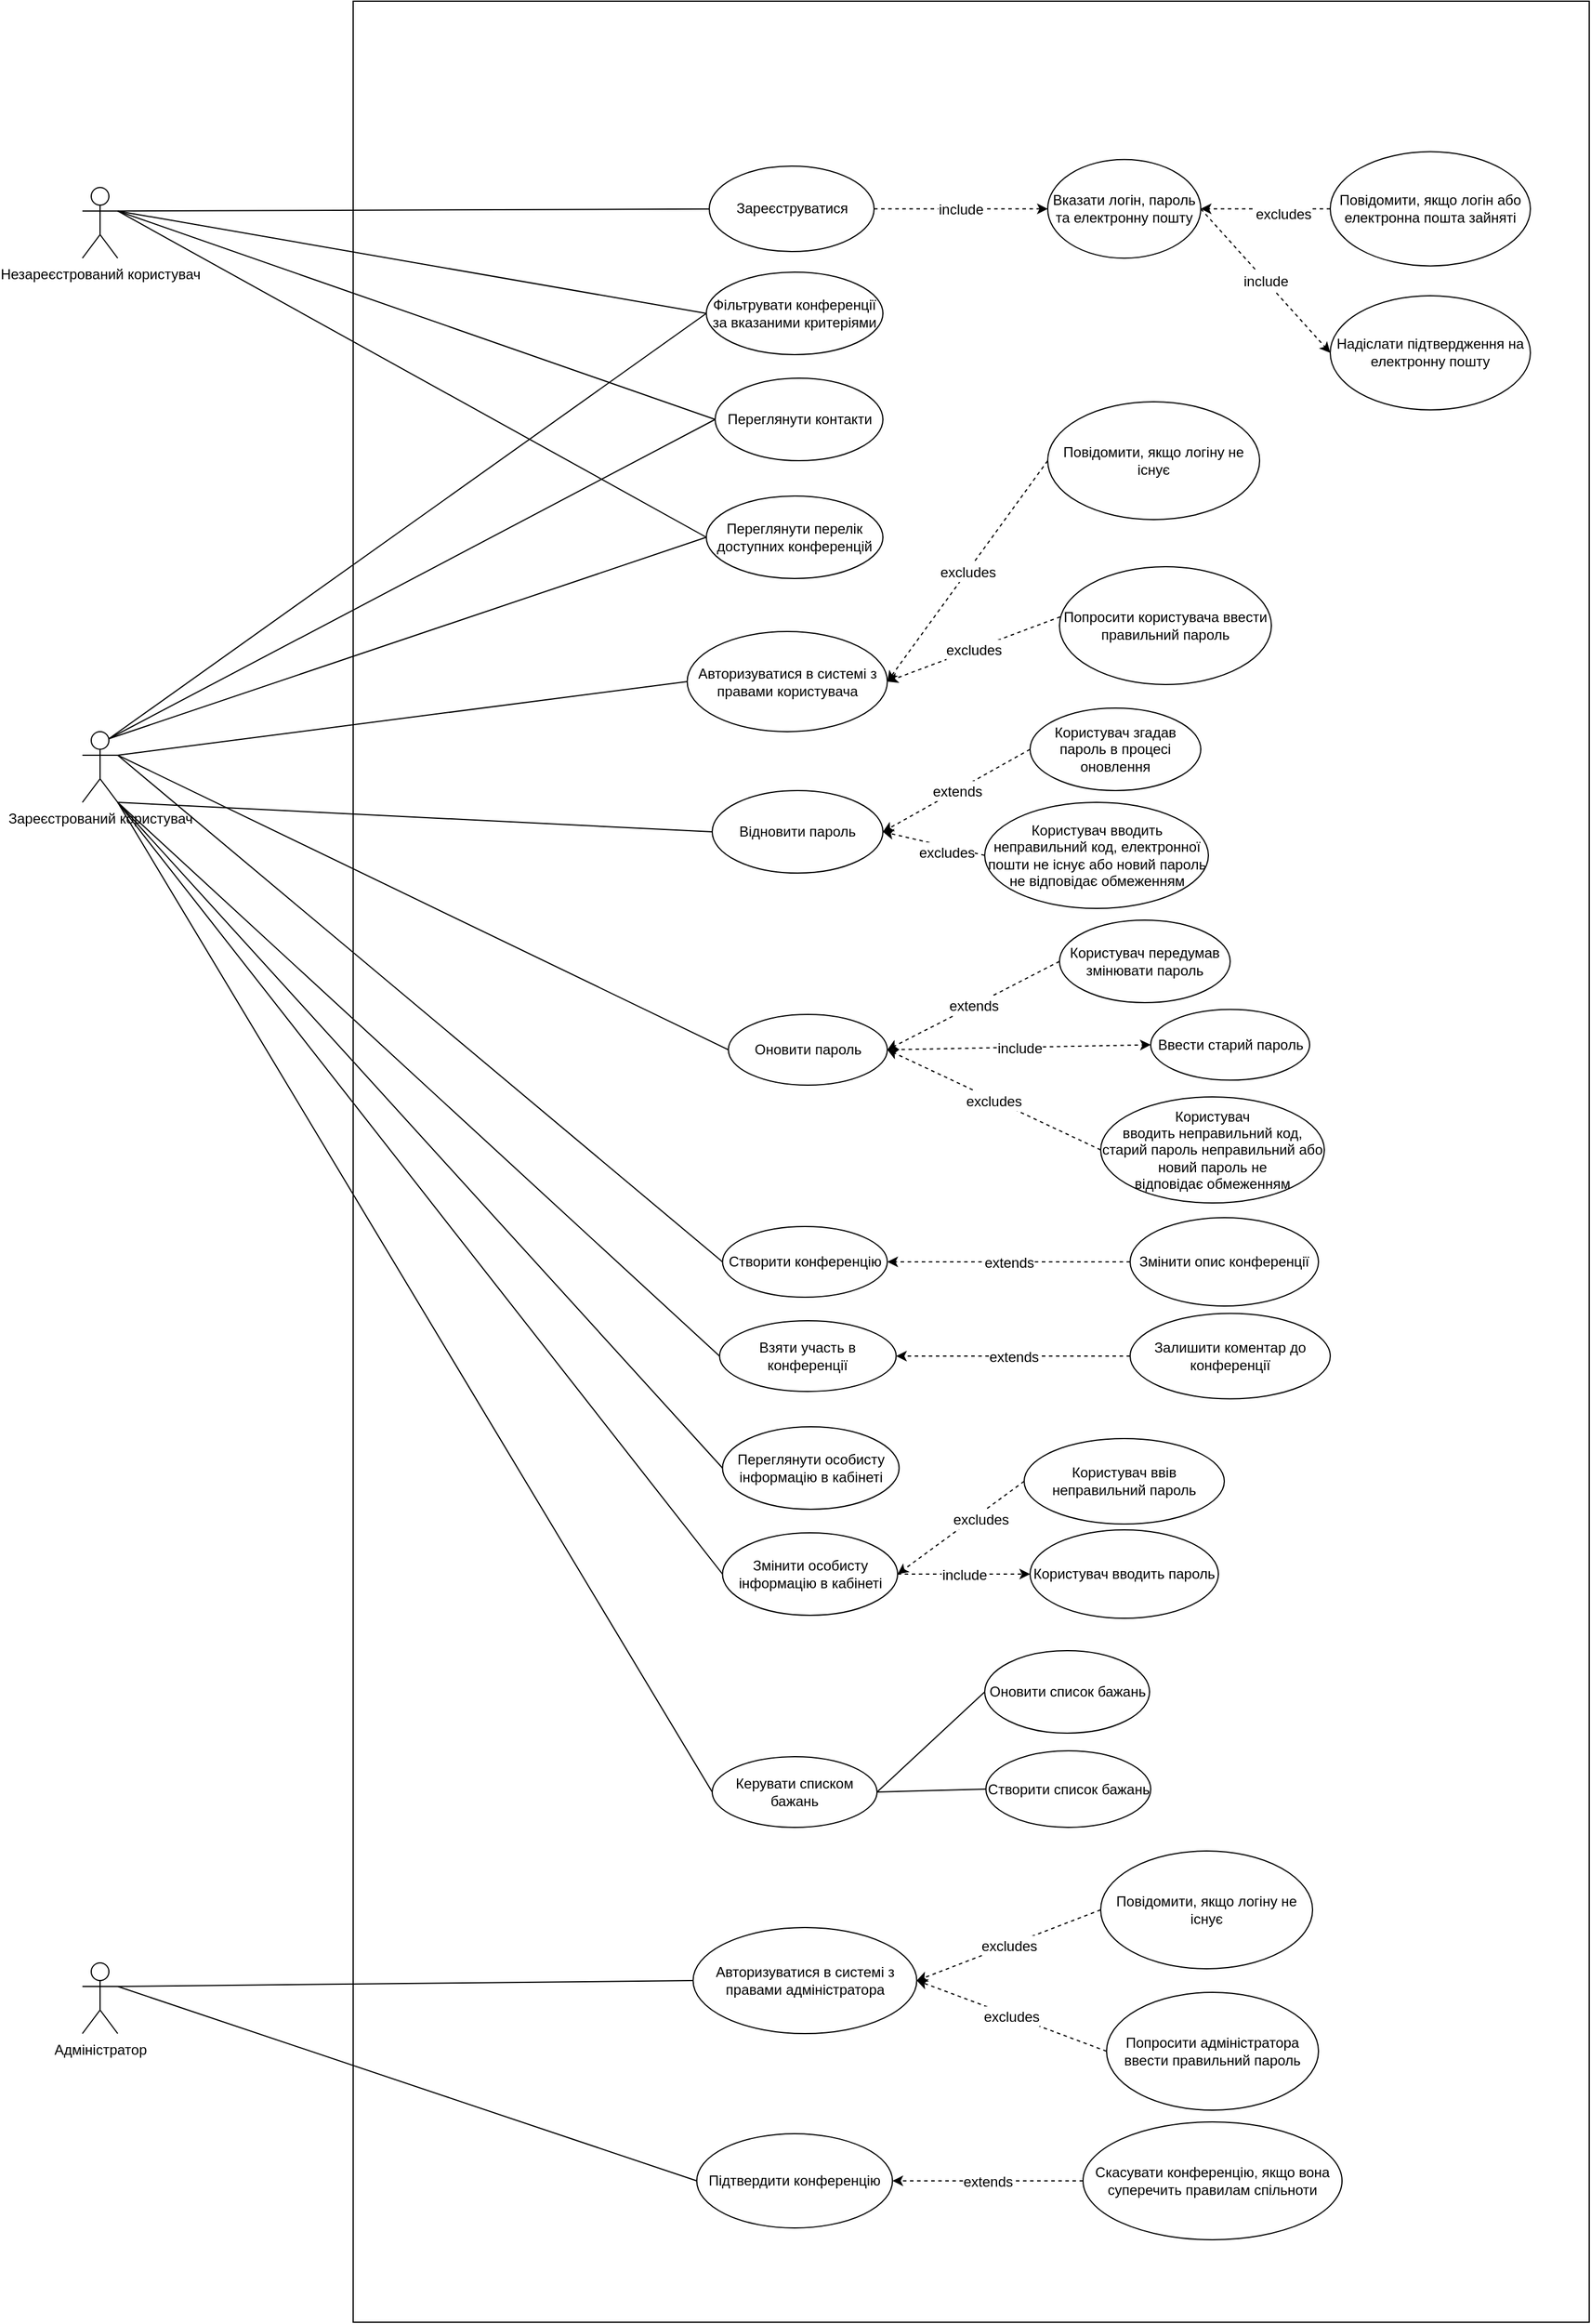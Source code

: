 <mxfile version="20.8.23" type="device"><diagram name="Сторінка-1" id="dwPPYF6PwODiz3bmxf0D"><mxGraphModel dx="1909" dy="998" grid="1" gridSize="10" guides="1" tooltips="1" connect="1" arrows="1" fold="1" page="1" pageScale="1" pageWidth="2339" pageHeight="3300" math="0" shadow="0"><root><mxCell id="0"/><mxCell id="1" parent="0"/><mxCell id="CGU_GBIDZsUEm7yFm0Sj-120" value="" style="rounded=0;whiteSpace=wrap;html=1;fontSize=12;" parent="1" vertex="1"><mxGeometry x="590" y="330" width="1050" height="1970" as="geometry"/></mxCell><mxCell id="CGU_GBIDZsUEm7yFm0Sj-1" value="Незареєстрований користувач" style="shape=umlActor;verticalLabelPosition=bottom;verticalAlign=top;html=1;outlineConnect=0;" parent="1" vertex="1"><mxGeometry x="360" y="488.13" width="30" height="60" as="geometry"/></mxCell><mxCell id="CGU_GBIDZsUEm7yFm0Sj-2" value="Зареєстрований користувач" style="shape=umlActor;verticalLabelPosition=bottom;verticalAlign=top;html=1;outlineConnect=0;" parent="1" vertex="1"><mxGeometry x="360" y="950" width="30" height="60" as="geometry"/></mxCell><mxCell id="CGU_GBIDZsUEm7yFm0Sj-3" value="Адміністратор" style="shape=umlActor;verticalLabelPosition=bottom;verticalAlign=top;html=1;outlineConnect=0;" parent="1" vertex="1"><mxGeometry x="360" y="1995" width="30" height="60" as="geometry"/></mxCell><mxCell id="CGU_GBIDZsUEm7yFm0Sj-16" value="Зареєструватися" style="ellipse;whiteSpace=wrap;html=1;" parent="1" vertex="1"><mxGeometry x="892.5" y="470" width="140" height="72.5" as="geometry"/></mxCell><mxCell id="CGU_GBIDZsUEm7yFm0Sj-24" value="" style="endArrow=none;html=1;rounded=0;exitX=1;exitY=0.333;exitDx=0;exitDy=0;exitPerimeter=0;" parent="1" source="CGU_GBIDZsUEm7yFm0Sj-1" target="CGU_GBIDZsUEm7yFm0Sj-16" edge="1"><mxGeometry width="50" height="50" relative="1" as="geometry"><mxPoint x="710" y="600" as="sourcePoint"/><mxPoint x="830" y="570" as="targetPoint"/></mxGeometry></mxCell><mxCell id="CGU_GBIDZsUEm7yFm0Sj-25" value="Вказати логін, пароль та електронну пошту" style="ellipse;whiteSpace=wrap;html=1;" parent="1" vertex="1"><mxGeometry x="1180" y="464.38" width="130" height="83.75" as="geometry"/></mxCell><mxCell id="CGU_GBIDZsUEm7yFm0Sj-26" value="Оновити пароль" style="ellipse;whiteSpace=wrap;html=1;" parent="1" vertex="1"><mxGeometry x="908.75" y="1190" width="135" height="60" as="geometry"/></mxCell><mxCell id="CGU_GBIDZsUEm7yFm0Sj-27" value="Взяти участь в конференції" style="ellipse;whiteSpace=wrap;html=1;" parent="1" vertex="1"><mxGeometry x="901.25" y="1450" width="150" height="60" as="geometry"/></mxCell><mxCell id="CGU_GBIDZsUEm7yFm0Sj-28" value="Створити конференцію" style="ellipse;whiteSpace=wrap;html=1;" parent="1" vertex="1"><mxGeometry x="903.76" y="1370" width="140" height="60" as="geometry"/></mxCell><mxCell id="CGU_GBIDZsUEm7yFm0Sj-30" value="Повідомити, якщо логін або електронна пошта зайняті" style="ellipse;whiteSpace=wrap;html=1;" parent="1" vertex="1"><mxGeometry x="1420" y="457.81" width="170" height="96.88" as="geometry"/></mxCell><mxCell id="CGU_GBIDZsUEm7yFm0Sj-31" value="Відновити пароль" style="ellipse;whiteSpace=wrap;html=1;" parent="1" vertex="1"><mxGeometry x="895" y="1000" width="145" height="70" as="geometry"/></mxCell><mxCell id="CGU_GBIDZsUEm7yFm0Sj-34" value="&lt;font style=&quot;font-size: 12px;&quot;&gt;include&lt;/font&gt;" style="html=1;labelBackgroundColor=#ffffff;startArrow=none;startFill=0;startSize=6;endArrow=classic;endFill=1;endSize=6;jettySize=auto;orthogonalLoop=1;strokeWidth=1;dashed=1;fontSize=14;rounded=0;exitX=1;exitY=0.5;exitDx=0;exitDy=0;entryX=0;entryY=0.5;entryDx=0;entryDy=0;" parent="1" source="CGU_GBIDZsUEm7yFm0Sj-16" target="CGU_GBIDZsUEm7yFm0Sj-25" edge="1"><mxGeometry width="60" height="60" relative="1" as="geometry"><mxPoint x="1060" y="690" as="sourcePoint"/><mxPoint x="1120" y="630" as="targetPoint"/></mxGeometry></mxCell><mxCell id="CGU_GBIDZsUEm7yFm0Sj-36" value="&lt;span style=&quot;font-size: 12px;&quot;&gt;excludes&lt;/span&gt;" style="html=1;labelBackgroundColor=#ffffff;startArrow=none;startFill=0;startSize=6;endArrow=classic;endFill=1;endSize=6;jettySize=auto;orthogonalLoop=1;strokeWidth=1;dashed=1;fontSize=14;rounded=0;exitX=0;exitY=0.5;exitDx=0;exitDy=0;entryX=1;entryY=0.5;entryDx=0;entryDy=0;" parent="1" source="CGU_GBIDZsUEm7yFm0Sj-30" target="CGU_GBIDZsUEm7yFm0Sj-25" edge="1"><mxGeometry x="-0.273" y="4" width="60" height="60" relative="1" as="geometry"><mxPoint x="1040" y="610" as="sourcePoint"/><mxPoint x="1190" y="610" as="targetPoint"/><mxPoint as="offset"/></mxGeometry></mxCell><mxCell id="CGU_GBIDZsUEm7yFm0Sj-37" value="" style="endArrow=none;html=1;rounded=0;entryX=0;entryY=0.5;entryDx=0;entryDy=0;exitX=1;exitY=0.333;exitDx=0;exitDy=0;exitPerimeter=0;" parent="1" source="CGU_GBIDZsUEm7yFm0Sj-2" target="CGU_GBIDZsUEm7yFm0Sj-149" edge="1"><mxGeometry width="50" height="50" relative="1" as="geometry"><mxPoint x="710" y="990" as="sourcePoint"/><mxPoint x="865.0" y="915" as="targetPoint"/></mxGeometry></mxCell><mxCell id="CGU_GBIDZsUEm7yFm0Sj-39" value="" style="endArrow=none;html=1;rounded=0;entryX=0;entryY=0.5;entryDx=0;entryDy=0;exitX=1;exitY=0.333;exitDx=0;exitDy=0;exitPerimeter=0;" parent="1" source="CGU_GBIDZsUEm7yFm0Sj-3" target="CGU_GBIDZsUEm7yFm0Sj-155" edge="1"><mxGeometry width="50" height="50" relative="1" as="geometry"><mxPoint x="730" y="1440" as="sourcePoint"/><mxPoint x="870.0" y="2005" as="targetPoint"/></mxGeometry></mxCell><mxCell id="CGU_GBIDZsUEm7yFm0Sj-40" value="" style="endArrow=none;html=1;rounded=0;entryX=0;entryY=0.5;entryDx=0;entryDy=0;exitX=1;exitY=1;exitDx=0;exitDy=0;exitPerimeter=0;" parent="1" source="CGU_GBIDZsUEm7yFm0Sj-2" target="CGU_GBIDZsUEm7yFm0Sj-31" edge="1"><mxGeometry width="50" height="50" relative="1" as="geometry"><mxPoint x="720" y="1000" as="sourcePoint"/><mxPoint x="910" y="800" as="targetPoint"/></mxGeometry></mxCell><mxCell id="CGU_GBIDZsUEm7yFm0Sj-41" value="" style="endArrow=none;html=1;rounded=0;entryX=0;entryY=0.5;entryDx=0;entryDy=0;exitX=1;exitY=0.333;exitDx=0;exitDy=0;exitPerimeter=0;" parent="1" source="CGU_GBIDZsUEm7yFm0Sj-2" target="CGU_GBIDZsUEm7yFm0Sj-26" edge="1"><mxGeometry width="50" height="50" relative="1" as="geometry"><mxPoint x="730" y="1010" as="sourcePoint"/><mxPoint x="920" y="875" as="targetPoint"/></mxGeometry></mxCell><mxCell id="CGU_GBIDZsUEm7yFm0Sj-42" value="" style="endArrow=none;html=1;rounded=0;entryX=0;entryY=0.5;entryDx=0;entryDy=0;exitX=1;exitY=0.333;exitDx=0;exitDy=0;exitPerimeter=0;" parent="1" source="CGU_GBIDZsUEm7yFm0Sj-2" target="CGU_GBIDZsUEm7yFm0Sj-28" edge="1"><mxGeometry width="50" height="50" relative="1" as="geometry"><mxPoint x="740" y="1020" as="sourcePoint"/><mxPoint x="915" y="965" as="targetPoint"/></mxGeometry></mxCell><mxCell id="CGU_GBIDZsUEm7yFm0Sj-54" value="Створити список бажань" style="ellipse;whiteSpace=wrap;html=1;" parent="1" vertex="1"><mxGeometry x="1127.5" y="1815" width="140" height="65" as="geometry"/></mxCell><mxCell id="CGU_GBIDZsUEm7yFm0Sj-55" value="Переглянути перелік доступних конференцій" style="ellipse;whiteSpace=wrap;html=1;" parent="1" vertex="1"><mxGeometry x="890" y="750" width="150" height="70" as="geometry"/></mxCell><mxCell id="CGU_GBIDZsUEm7yFm0Sj-56" value="Фільтрувати конференції за вказаними критеріями" style="ellipse;whiteSpace=wrap;html=1;" parent="1" vertex="1"><mxGeometry x="890" y="560" width="150" height="70" as="geometry"/></mxCell><mxCell id="CGU_GBIDZsUEm7yFm0Sj-57" value="Переглянути особисту інформацію в кабінеті" style="ellipse;whiteSpace=wrap;html=1;" parent="1" vertex="1"><mxGeometry x="903.75" y="1540" width="150" height="70" as="geometry"/></mxCell><mxCell id="CGU_GBIDZsUEm7yFm0Sj-58" value="Змінити особисту інформацію в кабінеті" style="ellipse;whiteSpace=wrap;html=1;" parent="1" vertex="1"><mxGeometry x="903.75" y="1630" width="148.75" height="70" as="geometry"/></mxCell><mxCell id="CGU_GBIDZsUEm7yFm0Sj-59" value="Керувати списком бажань" style="ellipse;whiteSpace=wrap;html=1;" parent="1" vertex="1"><mxGeometry x="895" y="1820" width="140" height="60" as="geometry"/></mxCell><mxCell id="CGU_GBIDZsUEm7yFm0Sj-60" value="Оновити список бажань" style="ellipse;whiteSpace=wrap;html=1;" parent="1" vertex="1"><mxGeometry x="1126.5" y="1730" width="140" height="70" as="geometry"/></mxCell><mxCell id="CGU_GBIDZsUEm7yFm0Sj-62" value="Переглянути контакти" style="ellipse;whiteSpace=wrap;html=1;" parent="1" vertex="1"><mxGeometry x="897.5" y="650" width="142.5" height="70" as="geometry"/></mxCell><mxCell id="CGU_GBIDZsUEm7yFm0Sj-63" value="Підтвердити конференцію" style="ellipse;whiteSpace=wrap;html=1;" parent="1" vertex="1"><mxGeometry x="881.88" y="2140" width="166.25" height="80" as="geometry"/></mxCell><mxCell id="CGU_GBIDZsUEm7yFm0Sj-64" value="" style="endArrow=none;html=1;rounded=0;entryX=0;entryY=0.5;entryDx=0;entryDy=0;exitX=1;exitY=1;exitDx=0;exitDy=0;exitPerimeter=0;" parent="1" source="CGU_GBIDZsUEm7yFm0Sj-2" target="CGU_GBIDZsUEm7yFm0Sj-27" edge="1"><mxGeometry width="50" height="50" relative="1" as="geometry"><mxPoint x="740" y="1030" as="sourcePoint"/><mxPoint x="920" y="1045" as="targetPoint"/></mxGeometry></mxCell><mxCell id="CGU_GBIDZsUEm7yFm0Sj-65" value="" style="endArrow=none;html=1;rounded=0;entryX=0;entryY=0.5;entryDx=0;entryDy=0;exitX=1;exitY=0.333;exitDx=0;exitDy=0;exitPerimeter=0;" parent="1" source="CGU_GBIDZsUEm7yFm0Sj-1" target="CGU_GBIDZsUEm7yFm0Sj-55" edge="1"><mxGeometry width="50" height="50" relative="1" as="geometry"><mxPoint x="710" y="610" as="sourcePoint"/><mxPoint x="920" y="610" as="targetPoint"/></mxGeometry></mxCell><mxCell id="CGU_GBIDZsUEm7yFm0Sj-66" value="" style="endArrow=none;html=1;rounded=0;entryX=0;entryY=0.5;entryDx=0;entryDy=0;exitX=0.75;exitY=0.1;exitDx=0;exitDy=0;exitPerimeter=0;" parent="1" source="CGU_GBIDZsUEm7yFm0Sj-2" target="CGU_GBIDZsUEm7yFm0Sj-55" edge="1"><mxGeometry width="50" height="50" relative="1" as="geometry"><mxPoint x="700" y="970" as="sourcePoint"/><mxPoint x="910" y="800" as="targetPoint"/></mxGeometry></mxCell><mxCell id="CGU_GBIDZsUEm7yFm0Sj-70" value="" style="endArrow=none;html=1;rounded=0;entryX=0;entryY=0.5;entryDx=0;entryDy=0;exitX=1;exitY=0.333;exitDx=0;exitDy=0;exitPerimeter=0;" parent="1" source="CGU_GBIDZsUEm7yFm0Sj-3" target="CGU_GBIDZsUEm7yFm0Sj-63" edge="1"><mxGeometry width="50" height="50" relative="1" as="geometry"><mxPoint x="150" y="1395" as="sourcePoint"/><mxPoint x="540" y="1325" as="targetPoint"/></mxGeometry></mxCell><mxCell id="CGU_GBIDZsUEm7yFm0Sj-72" value="" style="endArrow=none;html=1;rounded=0;exitX=1;exitY=0.333;exitDx=0;exitDy=0;exitPerimeter=0;entryX=0;entryY=0.5;entryDx=0;entryDy=0;" parent="1" source="CGU_GBIDZsUEm7yFm0Sj-1" target="CGU_GBIDZsUEm7yFm0Sj-56" edge="1"><mxGeometry width="50" height="50" relative="1" as="geometry"><mxPoint x="610" y="620" as="sourcePoint"/><mxPoint x="891" y="539" as="targetPoint"/></mxGeometry></mxCell><mxCell id="CGU_GBIDZsUEm7yFm0Sj-73" value="" style="endArrow=none;html=1;rounded=0;entryX=0;entryY=0.5;entryDx=0;entryDy=0;exitX=0.75;exitY=0.1;exitDx=0;exitDy=0;exitPerimeter=0;" parent="1" source="CGU_GBIDZsUEm7yFm0Sj-2" target="CGU_GBIDZsUEm7yFm0Sj-56" edge="1"><mxGeometry width="50" height="50" relative="1" as="geometry"><mxPoint x="603" y="966" as="sourcePoint"/><mxPoint x="900" y="705" as="targetPoint"/></mxGeometry></mxCell><mxCell id="CGU_GBIDZsUEm7yFm0Sj-75" value="" style="endArrow=none;html=1;rounded=0;entryX=0;entryY=0.5;entryDx=0;entryDy=0;exitX=1;exitY=1;exitDx=0;exitDy=0;exitPerimeter=0;" parent="1" source="CGU_GBIDZsUEm7yFm0Sj-2" target="CGU_GBIDZsUEm7yFm0Sj-57" edge="1"><mxGeometry width="50" height="50" relative="1" as="geometry"><mxPoint x="610" y="1020" as="sourcePoint"/><mxPoint x="910" y="1115" as="targetPoint"/></mxGeometry></mxCell><mxCell id="CGU_GBIDZsUEm7yFm0Sj-76" value="" style="endArrow=none;html=1;rounded=0;entryX=0;entryY=0.5;entryDx=0;entryDy=0;exitX=1;exitY=1;exitDx=0;exitDy=0;exitPerimeter=0;" parent="1" source="CGU_GBIDZsUEm7yFm0Sj-2" target="CGU_GBIDZsUEm7yFm0Sj-58" edge="1"><mxGeometry width="50" height="50" relative="1" as="geometry"><mxPoint x="610" y="1020" as="sourcePoint"/><mxPoint x="900" y="1205" as="targetPoint"/></mxGeometry></mxCell><mxCell id="CGU_GBIDZsUEm7yFm0Sj-77" value="" style="endArrow=none;html=1;rounded=0;entryX=0;entryY=0.5;entryDx=0;entryDy=0;exitX=1;exitY=1;exitDx=0;exitDy=0;exitPerimeter=0;" parent="1" source="CGU_GBIDZsUEm7yFm0Sj-2" target="CGU_GBIDZsUEm7yFm0Sj-59" edge="1"><mxGeometry width="50" height="50" relative="1" as="geometry"><mxPoint x="610" y="1020" as="sourcePoint"/><mxPoint x="905" y="1300" as="targetPoint"/></mxGeometry></mxCell><mxCell id="CGU_GBIDZsUEm7yFm0Sj-78" value="" style="endArrow=none;html=1;rounded=0;entryX=0;entryY=0.5;entryDx=0;entryDy=0;exitX=1;exitY=0.5;exitDx=0;exitDy=0;" parent="1" source="CGU_GBIDZsUEm7yFm0Sj-59" target="CGU_GBIDZsUEm7yFm0Sj-60" edge="1"><mxGeometry width="50" height="50" relative="1" as="geometry"><mxPoint x="610" y="1190" as="sourcePoint"/><mxPoint x="905" y="1560" as="targetPoint"/></mxGeometry></mxCell><mxCell id="CGU_GBIDZsUEm7yFm0Sj-79" value="" style="endArrow=none;html=1;rounded=0;entryX=0;entryY=0.5;entryDx=0;entryDy=0;exitX=1;exitY=0.5;exitDx=0;exitDy=0;" parent="1" source="CGU_GBIDZsUEm7yFm0Sj-59" target="CGU_GBIDZsUEm7yFm0Sj-54" edge="1"><mxGeometry width="50" height="50" relative="1" as="geometry"><mxPoint x="1045" y="1560" as="sourcePoint"/><mxPoint x="1160" y="1545" as="targetPoint"/></mxGeometry></mxCell><mxCell id="CGU_GBIDZsUEm7yFm0Sj-82" value="" style="endArrow=none;html=1;rounded=0;entryX=0;entryY=0.5;entryDx=0;entryDy=0;exitX=1;exitY=0.333;exitDx=0;exitDy=0;exitPerimeter=0;" parent="1" source="CGU_GBIDZsUEm7yFm0Sj-1" target="CGU_GBIDZsUEm7yFm0Sj-62" edge="1"><mxGeometry width="50" height="50" relative="1" as="geometry"><mxPoint x="600" y="510" as="sourcePoint"/><mxPoint x="900" y="815" as="targetPoint"/></mxGeometry></mxCell><mxCell id="CGU_GBIDZsUEm7yFm0Sj-84" value="" style="endArrow=none;html=1;rounded=0;entryX=0;entryY=0.5;entryDx=0;entryDy=0;exitX=0.75;exitY=0.1;exitDx=0;exitDy=0;exitPerimeter=0;" parent="1" source="CGU_GBIDZsUEm7yFm0Sj-2" target="CGU_GBIDZsUEm7yFm0Sj-62" edge="1"><mxGeometry width="50" height="50" relative="1" as="geometry"><mxPoint x="603" y="966" as="sourcePoint"/><mxPoint x="900" y="605" as="targetPoint"/></mxGeometry></mxCell><mxCell id="CGU_GBIDZsUEm7yFm0Sj-98" value="Надіслати підтвердження на електронну пошту" style="ellipse;whiteSpace=wrap;html=1;" parent="1" vertex="1"><mxGeometry x="1420" y="580" width="170" height="96.88" as="geometry"/></mxCell><mxCell id="CGU_GBIDZsUEm7yFm0Sj-101" value="Повідомити, якщо логіну не існує" style="ellipse;whiteSpace=wrap;html=1;" parent="1" vertex="1"><mxGeometry x="1180" y="670" width="180" height="100" as="geometry"/></mxCell><mxCell id="CGU_GBIDZsUEm7yFm0Sj-102" value="Попросити користувача ввести правильний пароль" style="ellipse;whiteSpace=wrap;html=1;" parent="1" vertex="1"><mxGeometry x="1190" y="810" width="180" height="100" as="geometry"/></mxCell><mxCell id="CGU_GBIDZsUEm7yFm0Sj-103" value="&lt;font style=&quot;font-size: 12px;&quot;&gt;excludes&lt;/font&gt;" style="html=1;labelBackgroundColor=#ffffff;startArrow=none;startFill=0;startSize=6;endArrow=classic;endFill=1;endSize=6;jettySize=auto;orthogonalLoop=1;strokeWidth=1;dashed=1;fontSize=14;rounded=0;exitX=0;exitY=0.5;exitDx=0;exitDy=0;entryX=1;entryY=0.5;entryDx=0;entryDy=0;" parent="1" source="CGU_GBIDZsUEm7yFm0Sj-101" target="CGU_GBIDZsUEm7yFm0Sj-149" edge="1"><mxGeometry width="60" height="60" relative="1" as="geometry"><mxPoint x="1430" y="516" as="sourcePoint"/><mxPoint x="1055.0" y="915" as="targetPoint"/></mxGeometry></mxCell><mxCell id="CGU_GBIDZsUEm7yFm0Sj-104" value="&lt;font style=&quot;font-size: 12px;&quot;&gt;excludes&lt;/font&gt;" style="html=1;labelBackgroundColor=#ffffff;startArrow=none;startFill=0;startSize=6;endArrow=classic;endFill=1;endSize=6;jettySize=auto;orthogonalLoop=1;strokeWidth=1;dashed=1;fontSize=14;rounded=0;exitX=0.004;exitY=0.425;exitDx=0;exitDy=0;entryX=1;entryY=0.5;entryDx=0;entryDy=0;exitPerimeter=0;" parent="1" source="CGU_GBIDZsUEm7yFm0Sj-102" target="CGU_GBIDZsUEm7yFm0Sj-149" edge="1"><mxGeometry width="60" height="60" relative="1" as="geometry"><mxPoint x="1260" y="950" as="sourcePoint"/><mxPoint x="1055.0" y="915" as="targetPoint"/></mxGeometry></mxCell><mxCell id="CGU_GBIDZsUEm7yFm0Sj-107" value="Повідомити, якщо логіну не існує" style="ellipse;whiteSpace=wrap;html=1;" parent="1" vertex="1"><mxGeometry x="1225" y="1900" width="180" height="100" as="geometry"/></mxCell><mxCell id="CGU_GBIDZsUEm7yFm0Sj-108" value="Попросити адміністратора ввести правильний пароль" style="ellipse;whiteSpace=wrap;html=1;" parent="1" vertex="1"><mxGeometry x="1230" y="2020" width="180" height="100" as="geometry"/></mxCell><mxCell id="CGU_GBIDZsUEm7yFm0Sj-109" value="&lt;font style=&quot;font-size: 12px;&quot;&gt;excludes&lt;/font&gt;" style="html=1;labelBackgroundColor=#ffffff;startArrow=none;startFill=0;startSize=6;endArrow=classic;endFill=1;endSize=6;jettySize=auto;orthogonalLoop=1;strokeWidth=1;dashed=1;fontSize=14;rounded=0;exitX=0;exitY=0.5;exitDx=0;exitDy=0;entryX=1;entryY=0.5;entryDx=0;entryDy=0;" parent="1" source="CGU_GBIDZsUEm7yFm0Sj-107" target="CGU_GBIDZsUEm7yFm0Sj-155" edge="1"><mxGeometry width="60" height="60" relative="1" as="geometry"><mxPoint x="1230" y="910" as="sourcePoint"/><mxPoint x="1060.0" y="2005" as="targetPoint"/></mxGeometry></mxCell><mxCell id="CGU_GBIDZsUEm7yFm0Sj-110" value="&lt;font style=&quot;font-size: 12px;&quot;&gt;excludes&lt;/font&gt;" style="html=1;labelBackgroundColor=#ffffff;startArrow=none;startFill=0;startSize=6;endArrow=classic;endFill=1;endSize=6;jettySize=auto;orthogonalLoop=1;strokeWidth=1;dashed=1;fontSize=14;rounded=0;exitX=0;exitY=0.5;exitDx=0;exitDy=0;entryX=1;entryY=0.5;entryDx=0;entryDy=0;" parent="1" source="CGU_GBIDZsUEm7yFm0Sj-108" target="CGU_GBIDZsUEm7yFm0Sj-155" edge="1"><mxGeometry width="60" height="60" relative="1" as="geometry"><mxPoint x="1210" y="1795" as="sourcePoint"/><mxPoint x="1060.0" y="2005" as="targetPoint"/></mxGeometry></mxCell><mxCell id="CGU_GBIDZsUEm7yFm0Sj-111" value="Змінити опис конференції" style="ellipse;whiteSpace=wrap;html=1;" parent="1" vertex="1"><mxGeometry x="1250" y="1362.5" width="160" height="75" as="geometry"/></mxCell><mxCell id="CGU_GBIDZsUEm7yFm0Sj-113" value="&lt;font style=&quot;font-size: 12px;&quot;&gt;extends&lt;/font&gt;" style="html=1;labelBackgroundColor=#ffffff;startArrow=none;startFill=0;startSize=6;endArrow=classic;endFill=1;endSize=6;jettySize=auto;orthogonalLoop=1;strokeWidth=1;dashed=1;fontSize=14;rounded=0;exitX=0;exitY=0.5;exitDx=0;exitDy=0;entryX=1;entryY=0.5;entryDx=0;entryDy=0;" parent="1" source="CGU_GBIDZsUEm7yFm0Sj-111" target="CGU_GBIDZsUEm7yFm0Sj-28" edge="1"><mxGeometry width="60" height="60" relative="1" as="geometry"><mxPoint x="1200" y="1129.38" as="sourcePoint"/><mxPoint x="1090" y="1129.38" as="targetPoint"/></mxGeometry></mxCell><mxCell id="CGU_GBIDZsUEm7yFm0Sj-114" value="Залишити коментар до конференції" style="ellipse;whiteSpace=wrap;html=1;" parent="1" vertex="1"><mxGeometry x="1250" y="1443.75" width="170" height="72.5" as="geometry"/></mxCell><mxCell id="CGU_GBIDZsUEm7yFm0Sj-115" value="&lt;font style=&quot;font-size: 12px;&quot;&gt;extends&lt;/font&gt;" style="html=1;labelBackgroundColor=#ffffff;startArrow=none;startFill=0;startSize=6;endArrow=classic;endFill=1;endSize=6;jettySize=auto;orthogonalLoop=1;strokeWidth=1;dashed=1;fontSize=14;rounded=0;exitX=0;exitY=0.5;exitDx=0;exitDy=0;entryX=1;entryY=0.5;entryDx=0;entryDy=0;" parent="1" source="CGU_GBIDZsUEm7yFm0Sj-114" target="CGU_GBIDZsUEm7yFm0Sj-27" edge="1"><mxGeometry width="60" height="60" relative="1" as="geometry"><mxPoint x="1250" y="1220" as="sourcePoint"/><mxPoint x="1049" y="1220" as="targetPoint"/></mxGeometry></mxCell><mxCell id="CGU_GBIDZsUEm7yFm0Sj-116" value="Скасувати конференцію, якщо вона суперечить правилам спільноти" style="ellipse;whiteSpace=wrap;html=1;" parent="1" vertex="1"><mxGeometry x="1210" y="2130" width="220" height="100" as="geometry"/></mxCell><mxCell id="CGU_GBIDZsUEm7yFm0Sj-117" value="&lt;font style=&quot;font-size: 12px;&quot;&gt;extends&lt;/font&gt;" style="html=1;labelBackgroundColor=#ffffff;startArrow=none;startFill=0;startSize=6;endArrow=classic;endFill=1;endSize=6;jettySize=auto;orthogonalLoop=1;strokeWidth=1;dashed=1;fontSize=14;rounded=0;exitX=0;exitY=0.5;exitDx=0;exitDy=0;entryX=1;entryY=0.5;entryDx=0;entryDy=0;" parent="1" source="CGU_GBIDZsUEm7yFm0Sj-116" target="CGU_GBIDZsUEm7yFm0Sj-63" edge="1"><mxGeometry width="60" height="60" relative="1" as="geometry"><mxPoint x="1210" y="1795" as="sourcePoint"/><mxPoint x="1070" y="1795" as="targetPoint"/></mxGeometry></mxCell><mxCell id="CGU_GBIDZsUEm7yFm0Sj-121" value="Ввести старий пароль" style="ellipse;whiteSpace=wrap;html=1;" parent="1" vertex="1"><mxGeometry x="1267.5" y="1185.78" width="135" height="60" as="geometry"/></mxCell><mxCell id="CGU_GBIDZsUEm7yFm0Sj-122" value="&lt;font style=&quot;font-size: 12px;&quot;&gt;include&lt;/font&gt;" style="html=1;labelBackgroundColor=#ffffff;startArrow=none;startFill=0;startSize=6;endArrow=classic;endFill=1;endSize=6;jettySize=auto;orthogonalLoop=1;strokeWidth=1;dashed=1;fontSize=14;rounded=0;exitX=1;exitY=0.5;exitDx=0;exitDy=0;entryX=0;entryY=0.5;entryDx=0;entryDy=0;" parent="1" source="CGU_GBIDZsUEm7yFm0Sj-26" target="CGU_GBIDZsUEm7yFm0Sj-121" edge="1"><mxGeometry width="60" height="60" relative="1" as="geometry"><mxPoint x="1043" y="516" as="sourcePoint"/><mxPoint x="1190" y="516" as="targetPoint"/></mxGeometry></mxCell><mxCell id="CGU_GBIDZsUEm7yFm0Sj-126" value="Користувач згадав пароль в процесі оновлення" style="ellipse;whiteSpace=wrap;html=1;" parent="1" vertex="1"><mxGeometry x="1165" y="930" width="145" height="70" as="geometry"/></mxCell><mxCell id="CGU_GBIDZsUEm7yFm0Sj-127" value="&lt;font style=&quot;font-size: 12px;&quot;&gt;extends&lt;/font&gt;" style="html=1;labelBackgroundColor=#ffffff;startArrow=none;startFill=0;startSize=6;endArrow=classic;endFill=1;endSize=6;jettySize=auto;orthogonalLoop=1;strokeWidth=1;dashed=1;fontSize=14;rounded=0;exitX=0;exitY=0.5;exitDx=0;exitDy=0;entryX=1;entryY=0.5;entryDx=0;entryDy=0;" parent="1" source="CGU_GBIDZsUEm7yFm0Sj-126" target="CGU_GBIDZsUEm7yFm0Sj-31" edge="1"><mxGeometry width="60" height="60" relative="1" as="geometry"><mxPoint x="1251" y="953" as="sourcePoint"/><mxPoint x="1065" y="925" as="targetPoint"/></mxGeometry></mxCell><mxCell id="CGU_GBIDZsUEm7yFm0Sj-128" value="&lt;font style=&quot;font-size: 12px;&quot;&gt;include&lt;/font&gt;" style="html=1;labelBackgroundColor=#ffffff;startArrow=none;startFill=0;startSize=6;endArrow=classic;endFill=1;endSize=6;jettySize=auto;orthogonalLoop=1;strokeWidth=1;dashed=1;fontSize=14;rounded=0;exitX=1;exitY=0.5;exitDx=0;exitDy=0;entryX=0;entryY=0.5;entryDx=0;entryDy=0;" parent="1" source="CGU_GBIDZsUEm7yFm0Sj-25" target="CGU_GBIDZsUEm7yFm0Sj-98" edge="1"><mxGeometry width="60" height="60" relative="1" as="geometry"><mxPoint x="1043" y="516" as="sourcePoint"/><mxPoint x="1190" y="516" as="targetPoint"/></mxGeometry></mxCell><mxCell id="CGU_GBIDZsUEm7yFm0Sj-129" value="Користувач вводить неправильний код, електронної пошти не існує або новий пароль не відповідає обмеженням" style="ellipse;whiteSpace=wrap;html=1;" parent="1" vertex="1"><mxGeometry x="1126.5" y="1010" width="190" height="90" as="geometry"/></mxCell><mxCell id="CGU_GBIDZsUEm7yFm0Sj-131" value="&lt;span style=&quot;font-size: 12px;&quot;&gt;excludes&lt;/span&gt;" style="html=1;labelBackgroundColor=#ffffff;startArrow=none;startFill=0;startSize=6;endArrow=classic;endFill=1;endSize=6;jettySize=auto;orthogonalLoop=1;strokeWidth=1;dashed=1;fontSize=14;rounded=0;exitX=0;exitY=0.5;exitDx=0;exitDy=0;entryX=1;entryY=0.5;entryDx=0;entryDy=0;" parent="1" source="CGU_GBIDZsUEm7yFm0Sj-129" target="CGU_GBIDZsUEm7yFm0Sj-31" edge="1"><mxGeometry x="-0.273" y="4" width="60" height="60" relative="1" as="geometry"><mxPoint x="1430" y="516" as="sourcePoint"/><mxPoint x="1320" y="516" as="targetPoint"/><mxPoint as="offset"/></mxGeometry></mxCell><mxCell id="CGU_GBIDZsUEm7yFm0Sj-132" value="Користувач передумав змінювати пароль" style="ellipse;whiteSpace=wrap;html=1;" parent="1" vertex="1"><mxGeometry x="1190" y="1110" width="145" height="70" as="geometry"/></mxCell><mxCell id="CGU_GBIDZsUEm7yFm0Sj-133" value="&lt;font style=&quot;font-size: 12px;&quot;&gt;extends&lt;/font&gt;" style="html=1;labelBackgroundColor=#ffffff;startArrow=none;startFill=0;startSize=6;endArrow=classic;endFill=1;endSize=6;jettySize=auto;orthogonalLoop=1;strokeWidth=1;dashed=1;fontSize=14;rounded=0;exitX=0;exitY=0.5;exitDx=0;exitDy=0;entryX=1;entryY=0.5;entryDx=0;entryDy=0;" parent="1" source="CGU_GBIDZsUEm7yFm0Sj-132" target="CGU_GBIDZsUEm7yFm0Sj-26" edge="1"><mxGeometry width="60" height="60" relative="1" as="geometry"><mxPoint x="1175" y="975" as="sourcePoint"/><mxPoint x="1050" y="1045" as="targetPoint"/></mxGeometry></mxCell><mxCell id="CGU_GBIDZsUEm7yFm0Sj-134" value="Користувач&lt;br/&gt;вводить неправильний код, старий пароль неправильний або новий пароль не&lt;br/&gt;відповідає обмеженням" style="ellipse;whiteSpace=wrap;html=1;" parent="1" vertex="1"><mxGeometry x="1225" y="1260" width="190" height="90" as="geometry"/></mxCell><mxCell id="CGU_GBIDZsUEm7yFm0Sj-138" value="&lt;font style=&quot;font-size: 12px;&quot;&gt;excludes&lt;/font&gt;" style="html=1;labelBackgroundColor=#ffffff;startArrow=none;startFill=0;startSize=6;endArrow=classic;endFill=1;endSize=6;jettySize=auto;orthogonalLoop=1;strokeWidth=1;dashed=1;fontSize=14;rounded=0;exitX=0;exitY=0.5;exitDx=0;exitDy=0;entryX=1;entryY=0.5;entryDx=0;entryDy=0;" parent="1" source="CGU_GBIDZsUEm7yFm0Sj-134" target="CGU_GBIDZsUEm7yFm0Sj-26" edge="1"><mxGeometry width="60" height="60" relative="1" as="geometry"><mxPoint x="1190" y="730" as="sourcePoint"/><mxPoint x="1065" y="925" as="targetPoint"/></mxGeometry></mxCell><mxCell id="CGU_GBIDZsUEm7yFm0Sj-140" value="Користувач вводить пароль" style="ellipse;whiteSpace=wrap;html=1;" parent="1" vertex="1"><mxGeometry x="1165" y="1627.5" width="160" height="75" as="geometry"/></mxCell><mxCell id="CGU_GBIDZsUEm7yFm0Sj-141" value="&lt;font style=&quot;font-size: 12px;&quot;&gt;include&lt;/font&gt;" style="html=1;labelBackgroundColor=#ffffff;startArrow=none;startFill=0;startSize=6;endArrow=classic;endFill=1;endSize=6;jettySize=auto;orthogonalLoop=1;strokeWidth=1;dashed=1;fontSize=14;rounded=0;exitX=1;exitY=0.5;exitDx=0;exitDy=0;entryX=0;entryY=0.5;entryDx=0;entryDy=0;" parent="1" source="CGU_GBIDZsUEm7yFm0Sj-58" target="CGU_GBIDZsUEm7yFm0Sj-140" edge="1"><mxGeometry width="60" height="60" relative="1" as="geometry"><mxPoint x="1054" y="1230" as="sourcePoint"/><mxPoint x="1278" y="1226" as="targetPoint"/></mxGeometry></mxCell><mxCell id="CGU_GBIDZsUEm7yFm0Sj-143" value="Користувач ввів неправильний пароль" style="ellipse;whiteSpace=wrap;html=1;" parent="1" vertex="1"><mxGeometry x="1160" y="1550" width="170" height="72.5" as="geometry"/></mxCell><mxCell id="CGU_GBIDZsUEm7yFm0Sj-144" value="&lt;span style=&quot;font-size: 12px;&quot;&gt;excludes&lt;/span&gt;" style="html=1;labelBackgroundColor=#ffffff;startArrow=none;startFill=0;startSize=6;endArrow=classic;endFill=1;endSize=6;jettySize=auto;orthogonalLoop=1;strokeWidth=1;dashed=1;fontSize=14;rounded=0;exitX=0;exitY=0.5;exitDx=0;exitDy=0;entryX=1;entryY=0.5;entryDx=0;entryDy=0;" parent="1" source="CGU_GBIDZsUEm7yFm0Sj-143" target="CGU_GBIDZsUEm7yFm0Sj-58" edge="1"><mxGeometry x="-0.273" y="4" width="60" height="60" relative="1" as="geometry"><mxPoint x="1137" y="1065" as="sourcePoint"/><mxPoint x="1050" y="1045" as="targetPoint"/><mxPoint as="offset"/></mxGeometry></mxCell><mxCell id="CGU_GBIDZsUEm7yFm0Sj-149" value="Авторизуватися в системі з правами користувача" style="ellipse;whiteSpace=wrap;html=1;" parent="1" vertex="1"><mxGeometry x="873.76" y="865" width="170" height="85" as="geometry"/></mxCell><mxCell id="CGU_GBIDZsUEm7yFm0Sj-155" value="Авторизуватися в системі з правами адміністратора" style="ellipse;whiteSpace=wrap;html=1;" parent="1" vertex="1"><mxGeometry x="878.76" y="1965" width="190" height="90" as="geometry"/></mxCell></root></mxGraphModel></diagram></mxfile>